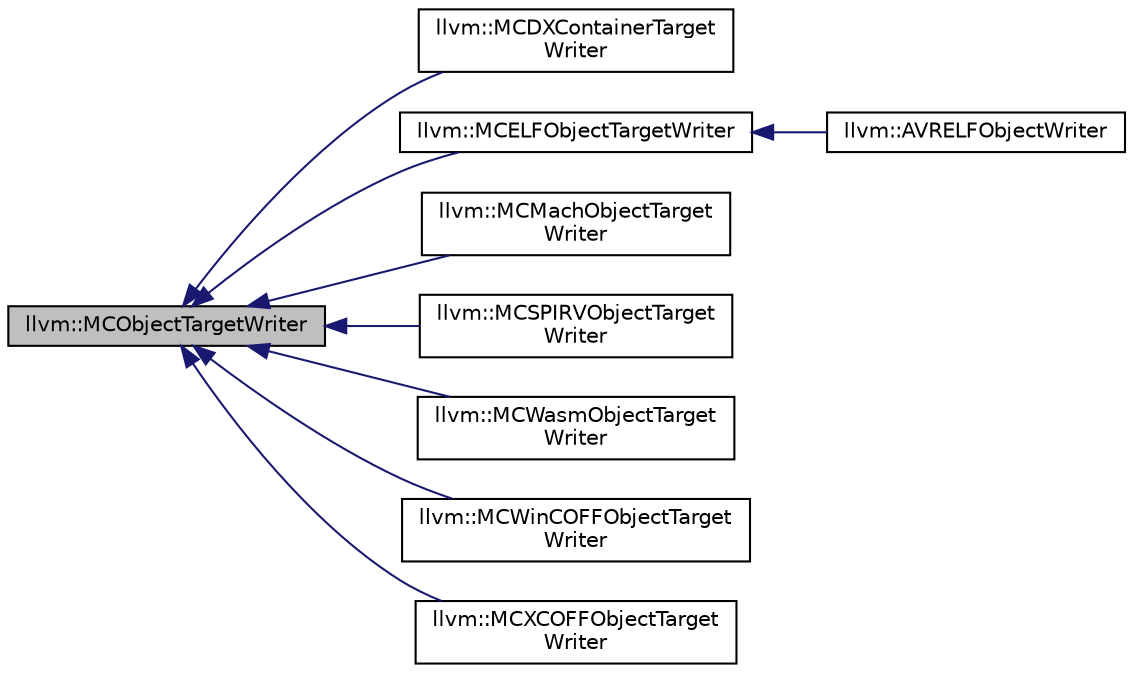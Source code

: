 digraph "llvm::MCObjectTargetWriter"
{
 // LATEX_PDF_SIZE
  bgcolor="transparent";
  edge [fontname="Helvetica",fontsize="10",labelfontname="Helvetica",labelfontsize="10"];
  node [fontname="Helvetica",fontsize="10",shape=record];
  rankdir="LR";
  Node1 [label="llvm::MCObjectTargetWriter",height=0.2,width=0.4,color="black", fillcolor="grey75", style="filled", fontcolor="black",tooltip="Base class for classes that define behaviour that is specific to both the target and the object forma..."];
  Node1 -> Node2 [dir="back",color="midnightblue",fontsize="10",style="solid",fontname="Helvetica"];
  Node2 [label="llvm::MCDXContainerTarget\lWriter",height=0.2,width=0.4,color="black",URL="$classllvm_1_1MCDXContainerTargetWriter.html",tooltip=" "];
  Node1 -> Node3 [dir="back",color="midnightblue",fontsize="10",style="solid",fontname="Helvetica"];
  Node3 [label="llvm::MCELFObjectTargetWriter",height=0.2,width=0.4,color="black",URL="$classllvm_1_1MCELFObjectTargetWriter.html",tooltip=" "];
  Node3 -> Node4 [dir="back",color="midnightblue",fontsize="10",style="solid",fontname="Helvetica"];
  Node4 [label="llvm::AVRELFObjectWriter",height=0.2,width=0.4,color="black",URL="$classllvm_1_1AVRELFObjectWriter.html",tooltip="Writes AVR machine code into an ELF32 object file."];
  Node1 -> Node5 [dir="back",color="midnightblue",fontsize="10",style="solid",fontname="Helvetica"];
  Node5 [label="llvm::MCMachObjectTarget\lWriter",height=0.2,width=0.4,color="black",URL="$classllvm_1_1MCMachObjectTargetWriter.html",tooltip=" "];
  Node1 -> Node6 [dir="back",color="midnightblue",fontsize="10",style="solid",fontname="Helvetica"];
  Node6 [label="llvm::MCSPIRVObjectTarget\lWriter",height=0.2,width=0.4,color="black",URL="$classllvm_1_1MCSPIRVObjectTargetWriter.html",tooltip=" "];
  Node1 -> Node7 [dir="back",color="midnightblue",fontsize="10",style="solid",fontname="Helvetica"];
  Node7 [label="llvm::MCWasmObjectTarget\lWriter",height=0.2,width=0.4,color="black",URL="$classllvm_1_1MCWasmObjectTargetWriter.html",tooltip=" "];
  Node1 -> Node8 [dir="back",color="midnightblue",fontsize="10",style="solid",fontname="Helvetica"];
  Node8 [label="llvm::MCWinCOFFObjectTarget\lWriter",height=0.2,width=0.4,color="black",URL="$classllvm_1_1MCWinCOFFObjectTargetWriter.html",tooltip=" "];
  Node1 -> Node9 [dir="back",color="midnightblue",fontsize="10",style="solid",fontname="Helvetica"];
  Node9 [label="llvm::MCXCOFFObjectTarget\lWriter",height=0.2,width=0.4,color="black",URL="$classllvm_1_1MCXCOFFObjectTargetWriter.html",tooltip=" "];
}
